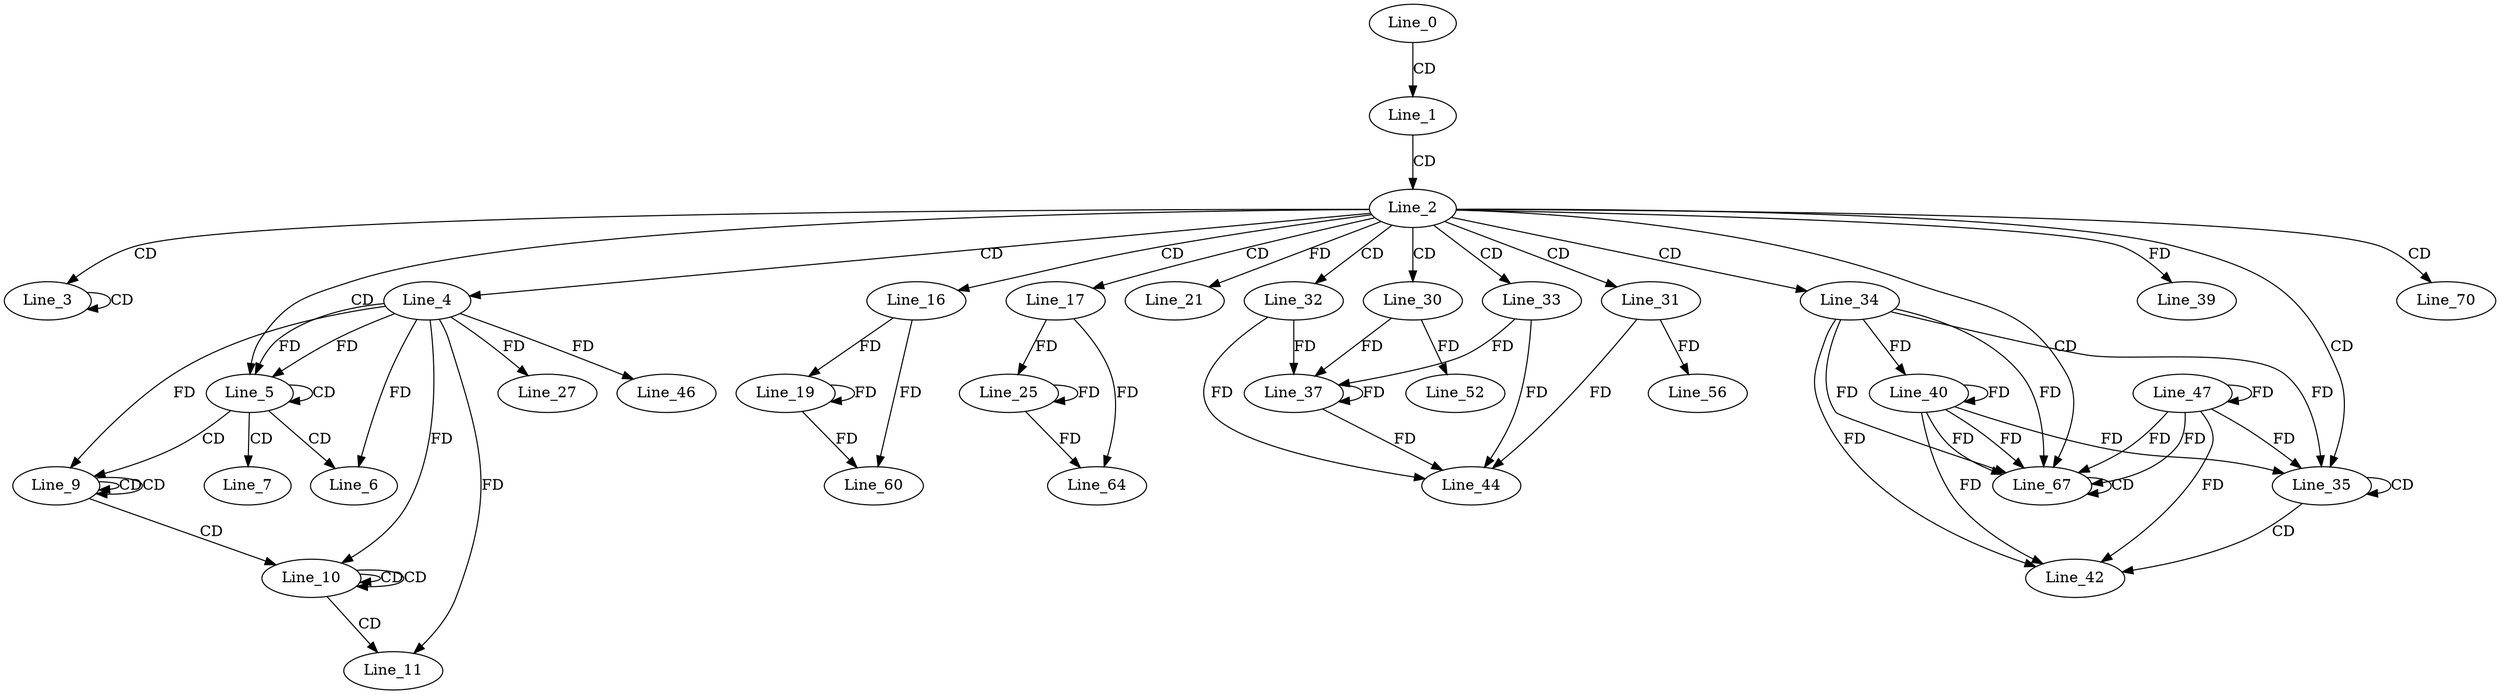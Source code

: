 digraph G {
  Line_0;
  Line_1;
  Line_2;
  Line_3;
  Line_3;
  Line_3;
  Line_4;
  Line_5;
  Line_5;
  Line_6;
  Line_6;
  Line_7;
  Line_9;
  Line_9;
  Line_9;
  Line_9;
  Line_10;
  Line_10;
  Line_10;
  Line_10;
  Line_11;
  Line_11;
  Line_16;
  Line_17;
  Line_19;
  Line_21;
  Line_25;
  Line_27;
  Line_30;
  Line_31;
  Line_32;
  Line_33;
  Line_34;
  Line_35;
  Line_37;
  Line_37;
  Line_39;
  Line_40;
  Line_42;
  Line_44;
  Line_46;
  Line_47;
  Line_52;
  Line_56;
  Line_60;
  Line_64;
  Line_67;
  Line_67;
  Line_70;
  Line_0 -> Line_1 [ label="CD" ];
  Line_1 -> Line_2 [ label="CD" ];
  Line_2 -> Line_3 [ label="CD" ];
  Line_3 -> Line_3 [ label="CD" ];
  Line_2 -> Line_4 [ label="CD" ];
  Line_2 -> Line_5 [ label="CD" ];
  Line_4 -> Line_5 [ label="FD" ];
  Line_5 -> Line_5 [ label="CD" ];
  Line_4 -> Line_5 [ label="FD" ];
  Line_5 -> Line_6 [ label="CD" ];
  Line_4 -> Line_6 [ label="FD" ];
  Line_5 -> Line_7 [ label="CD" ];
  Line_5 -> Line_9 [ label="CD" ];
  Line_9 -> Line_9 [ label="CD" ];
  Line_9 -> Line_9 [ label="CD" ];
  Line_4 -> Line_9 [ label="FD" ];
  Line_9 -> Line_10 [ label="CD" ];
  Line_10 -> Line_10 [ label="CD" ];
  Line_10 -> Line_10 [ label="CD" ];
  Line_4 -> Line_10 [ label="FD" ];
  Line_10 -> Line_11 [ label="CD" ];
  Line_4 -> Line_11 [ label="FD" ];
  Line_2 -> Line_16 [ label="CD" ];
  Line_2 -> Line_17 [ label="CD" ];
  Line_16 -> Line_19 [ label="FD" ];
  Line_19 -> Line_19 [ label="FD" ];
  Line_2 -> Line_21 [ label="FD" ];
  Line_17 -> Line_25 [ label="FD" ];
  Line_25 -> Line_25 [ label="FD" ];
  Line_4 -> Line_27 [ label="FD" ];
  Line_2 -> Line_30 [ label="CD" ];
  Line_2 -> Line_31 [ label="CD" ];
  Line_2 -> Line_32 [ label="CD" ];
  Line_2 -> Line_33 [ label="CD" ];
  Line_2 -> Line_34 [ label="CD" ];
  Line_2 -> Line_35 [ label="CD" ];
  Line_35 -> Line_35 [ label="CD" ];
  Line_34 -> Line_35 [ label="FD" ];
  Line_37 -> Line_37 [ label="FD" ];
  Line_32 -> Line_37 [ label="FD" ];
  Line_30 -> Line_37 [ label="FD" ];
  Line_33 -> Line_37 [ label="FD" ];
  Line_2 -> Line_39 [ label="FD" ];
  Line_40 -> Line_40 [ label="FD" ];
  Line_34 -> Line_40 [ label="FD" ];
  Line_35 -> Line_42 [ label="CD" ];
  Line_40 -> Line_42 [ label="FD" ];
  Line_34 -> Line_42 [ label="FD" ];
  Line_31 -> Line_44 [ label="FD" ];
  Line_33 -> Line_44 [ label="FD" ];
  Line_37 -> Line_44 [ label="FD" ];
  Line_32 -> Line_44 [ label="FD" ];
  Line_4 -> Line_46 [ label="FD" ];
  Line_47 -> Line_47 [ label="FD" ];
  Line_30 -> Line_52 [ label="FD" ];
  Line_31 -> Line_56 [ label="FD" ];
  Line_16 -> Line_60 [ label="FD" ];
  Line_19 -> Line_60 [ label="FD" ];
  Line_17 -> Line_64 [ label="FD" ];
  Line_25 -> Line_64 [ label="FD" ];
  Line_2 -> Line_67 [ label="CD" ];
  Line_40 -> Line_67 [ label="FD" ];
  Line_47 -> Line_67 [ label="FD" ];
  Line_34 -> Line_67 [ label="FD" ];
  Line_67 -> Line_67 [ label="CD" ];
  Line_40 -> Line_67 [ label="FD" ];
  Line_47 -> Line_67 [ label="FD" ];
  Line_34 -> Line_67 [ label="FD" ];
  Line_2 -> Line_70 [ label="CD" ];
  Line_40 -> Line_35 [ label="FD" ];
  Line_47 -> Line_35 [ label="FD" ];
  Line_47 -> Line_42 [ label="FD" ];
}
